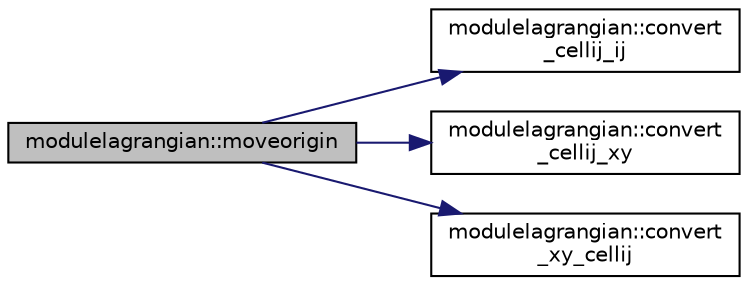 digraph "modulelagrangian::moveorigin"
{
 // LATEX_PDF_SIZE
  edge [fontname="Helvetica",fontsize="10",labelfontname="Helvetica",labelfontsize="10"];
  node [fontname="Helvetica",fontsize="10",shape=record];
  rankdir="LR";
  Node1 [label="modulelagrangian::moveorigin",height=0.2,width=0.4,color="black", fillcolor="grey75", style="filled", fontcolor="black",tooltip=" "];
  Node1 -> Node2 [color="midnightblue",fontsize="10",style="solid",fontname="Helvetica"];
  Node2 [label="modulelagrangian::convert\l_cellij_ij",height=0.2,width=0.4,color="black", fillcolor="white", style="filled",URL="$namespacemodulelagrangian.html#acf4d2d03d6e5a08dbd6f22a256ca3d91",tooltip=" "];
  Node1 -> Node3 [color="midnightblue",fontsize="10",style="solid",fontname="Helvetica"];
  Node3 [label="modulelagrangian::convert\l_cellij_xy",height=0.2,width=0.4,color="black", fillcolor="white", style="filled",URL="$namespacemodulelagrangian.html#afc4e34e45162b06f3c0a80ae1e000fe8",tooltip=" "];
  Node1 -> Node4 [color="midnightblue",fontsize="10",style="solid",fontname="Helvetica"];
  Node4 [label="modulelagrangian::convert\l_xy_cellij",height=0.2,width=0.4,color="black", fillcolor="white", style="filled",URL="$namespacemodulelagrangian.html#ac9070324e55670920f08443dd42938d9",tooltip=" "];
}
